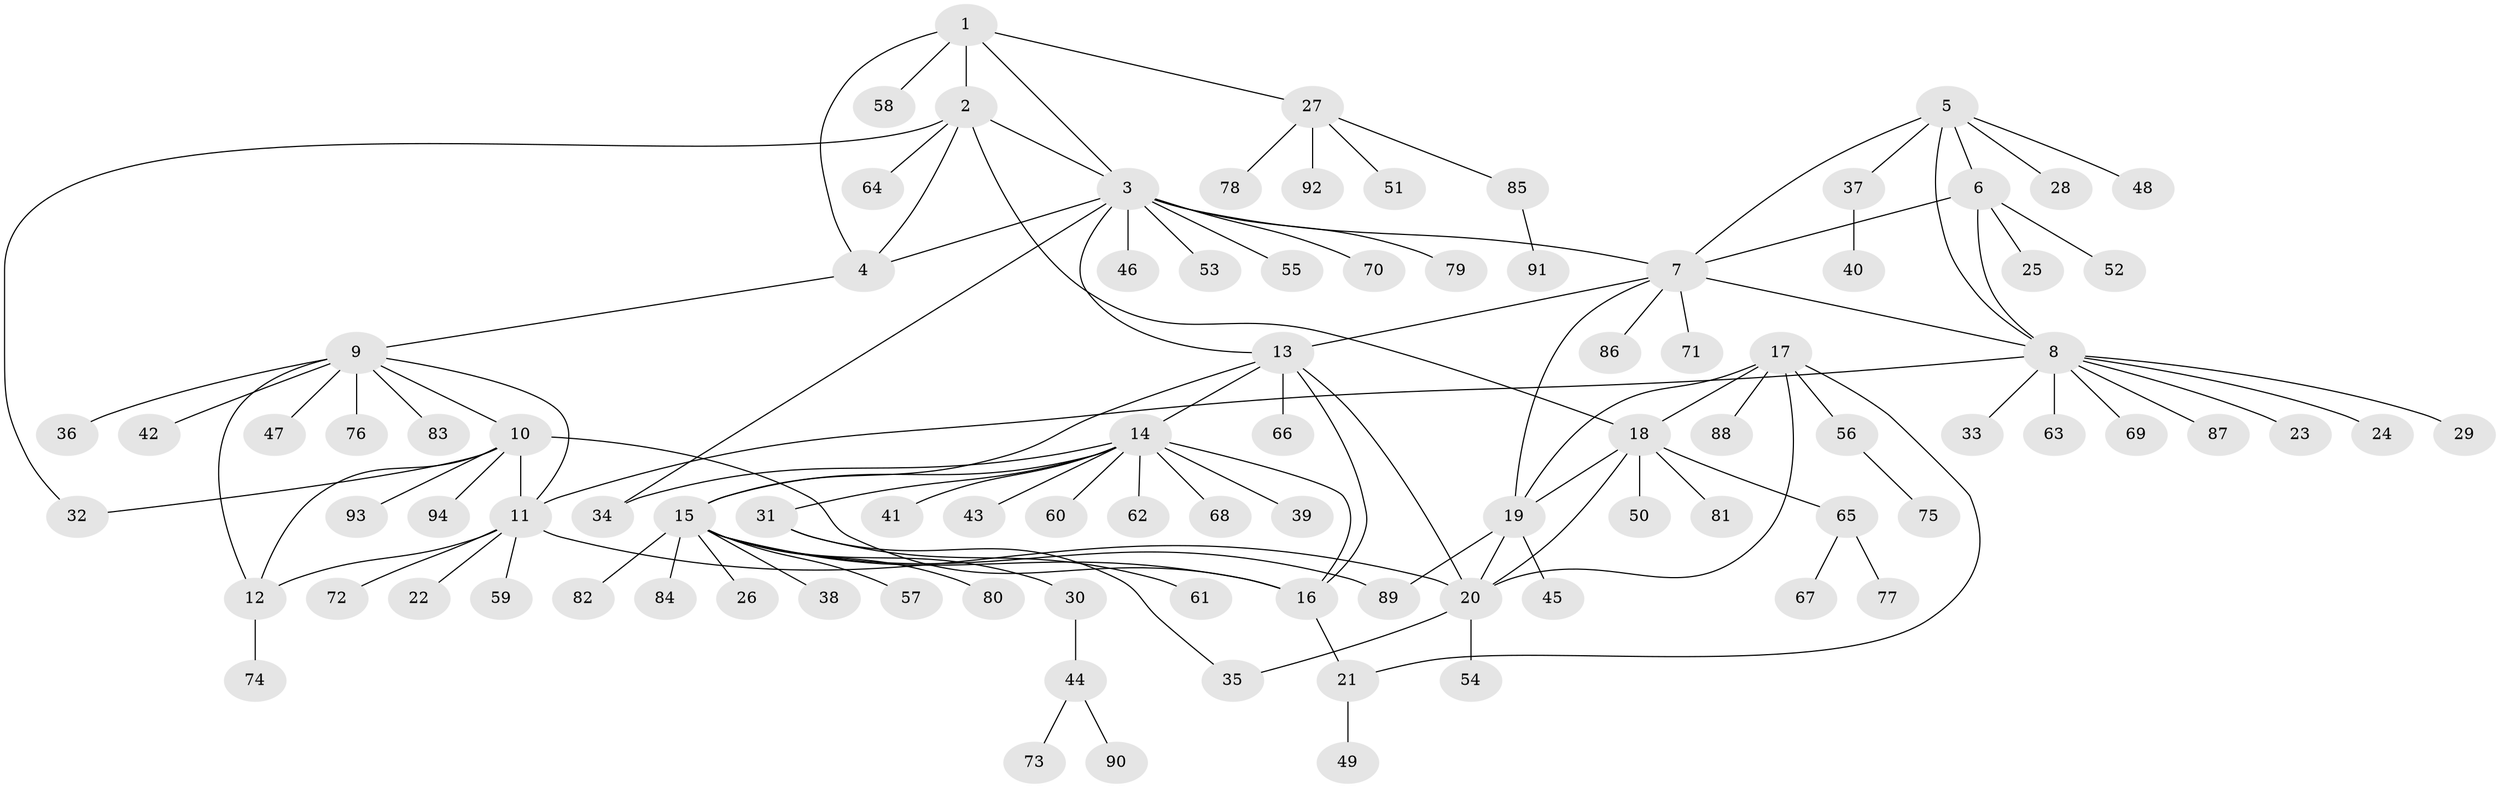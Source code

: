 // coarse degree distribution, {4: 0.029411764705882353, 5: 0.058823529411764705, 6: 0.07352941176470588, 2: 0.10294117647058823, 8: 0.014705882352941176, 7: 0.029411764705882353, 1: 0.5882352941176471, 10: 0.04411764705882353, 3: 0.04411764705882353, 9: 0.014705882352941176}
// Generated by graph-tools (version 1.1) at 2025/37/03/04/25 23:37:39]
// undirected, 94 vertices, 119 edges
graph export_dot {
  node [color=gray90,style=filled];
  1;
  2;
  3;
  4;
  5;
  6;
  7;
  8;
  9;
  10;
  11;
  12;
  13;
  14;
  15;
  16;
  17;
  18;
  19;
  20;
  21;
  22;
  23;
  24;
  25;
  26;
  27;
  28;
  29;
  30;
  31;
  32;
  33;
  34;
  35;
  36;
  37;
  38;
  39;
  40;
  41;
  42;
  43;
  44;
  45;
  46;
  47;
  48;
  49;
  50;
  51;
  52;
  53;
  54;
  55;
  56;
  57;
  58;
  59;
  60;
  61;
  62;
  63;
  64;
  65;
  66;
  67;
  68;
  69;
  70;
  71;
  72;
  73;
  74;
  75;
  76;
  77;
  78;
  79;
  80;
  81;
  82;
  83;
  84;
  85;
  86;
  87;
  88;
  89;
  90;
  91;
  92;
  93;
  94;
  1 -- 2;
  1 -- 3;
  1 -- 4;
  1 -- 27;
  1 -- 58;
  2 -- 3;
  2 -- 4;
  2 -- 18;
  2 -- 32;
  2 -- 64;
  3 -- 4;
  3 -- 7;
  3 -- 13;
  3 -- 34;
  3 -- 46;
  3 -- 53;
  3 -- 55;
  3 -- 70;
  3 -- 79;
  4 -- 9;
  5 -- 6;
  5 -- 7;
  5 -- 8;
  5 -- 28;
  5 -- 37;
  5 -- 48;
  6 -- 7;
  6 -- 8;
  6 -- 25;
  6 -- 52;
  7 -- 8;
  7 -- 13;
  7 -- 19;
  7 -- 71;
  7 -- 86;
  8 -- 11;
  8 -- 23;
  8 -- 24;
  8 -- 29;
  8 -- 33;
  8 -- 63;
  8 -- 69;
  8 -- 87;
  9 -- 10;
  9 -- 11;
  9 -- 12;
  9 -- 36;
  9 -- 42;
  9 -- 47;
  9 -- 76;
  9 -- 83;
  10 -- 11;
  10 -- 12;
  10 -- 16;
  10 -- 32;
  10 -- 93;
  10 -- 94;
  11 -- 12;
  11 -- 20;
  11 -- 22;
  11 -- 59;
  11 -- 72;
  12 -- 74;
  13 -- 14;
  13 -- 15;
  13 -- 16;
  13 -- 20;
  13 -- 66;
  14 -- 15;
  14 -- 16;
  14 -- 31;
  14 -- 34;
  14 -- 39;
  14 -- 41;
  14 -- 43;
  14 -- 60;
  14 -- 62;
  14 -- 68;
  15 -- 16;
  15 -- 26;
  15 -- 30;
  15 -- 38;
  15 -- 57;
  15 -- 80;
  15 -- 82;
  15 -- 84;
  15 -- 89;
  16 -- 21;
  17 -- 18;
  17 -- 19;
  17 -- 20;
  17 -- 21;
  17 -- 56;
  17 -- 88;
  18 -- 19;
  18 -- 20;
  18 -- 50;
  18 -- 65;
  18 -- 81;
  19 -- 20;
  19 -- 45;
  19 -- 89;
  20 -- 35;
  20 -- 54;
  21 -- 49;
  27 -- 51;
  27 -- 78;
  27 -- 85;
  27 -- 92;
  30 -- 44;
  31 -- 35;
  31 -- 61;
  37 -- 40;
  44 -- 73;
  44 -- 90;
  56 -- 75;
  65 -- 67;
  65 -- 77;
  85 -- 91;
}
